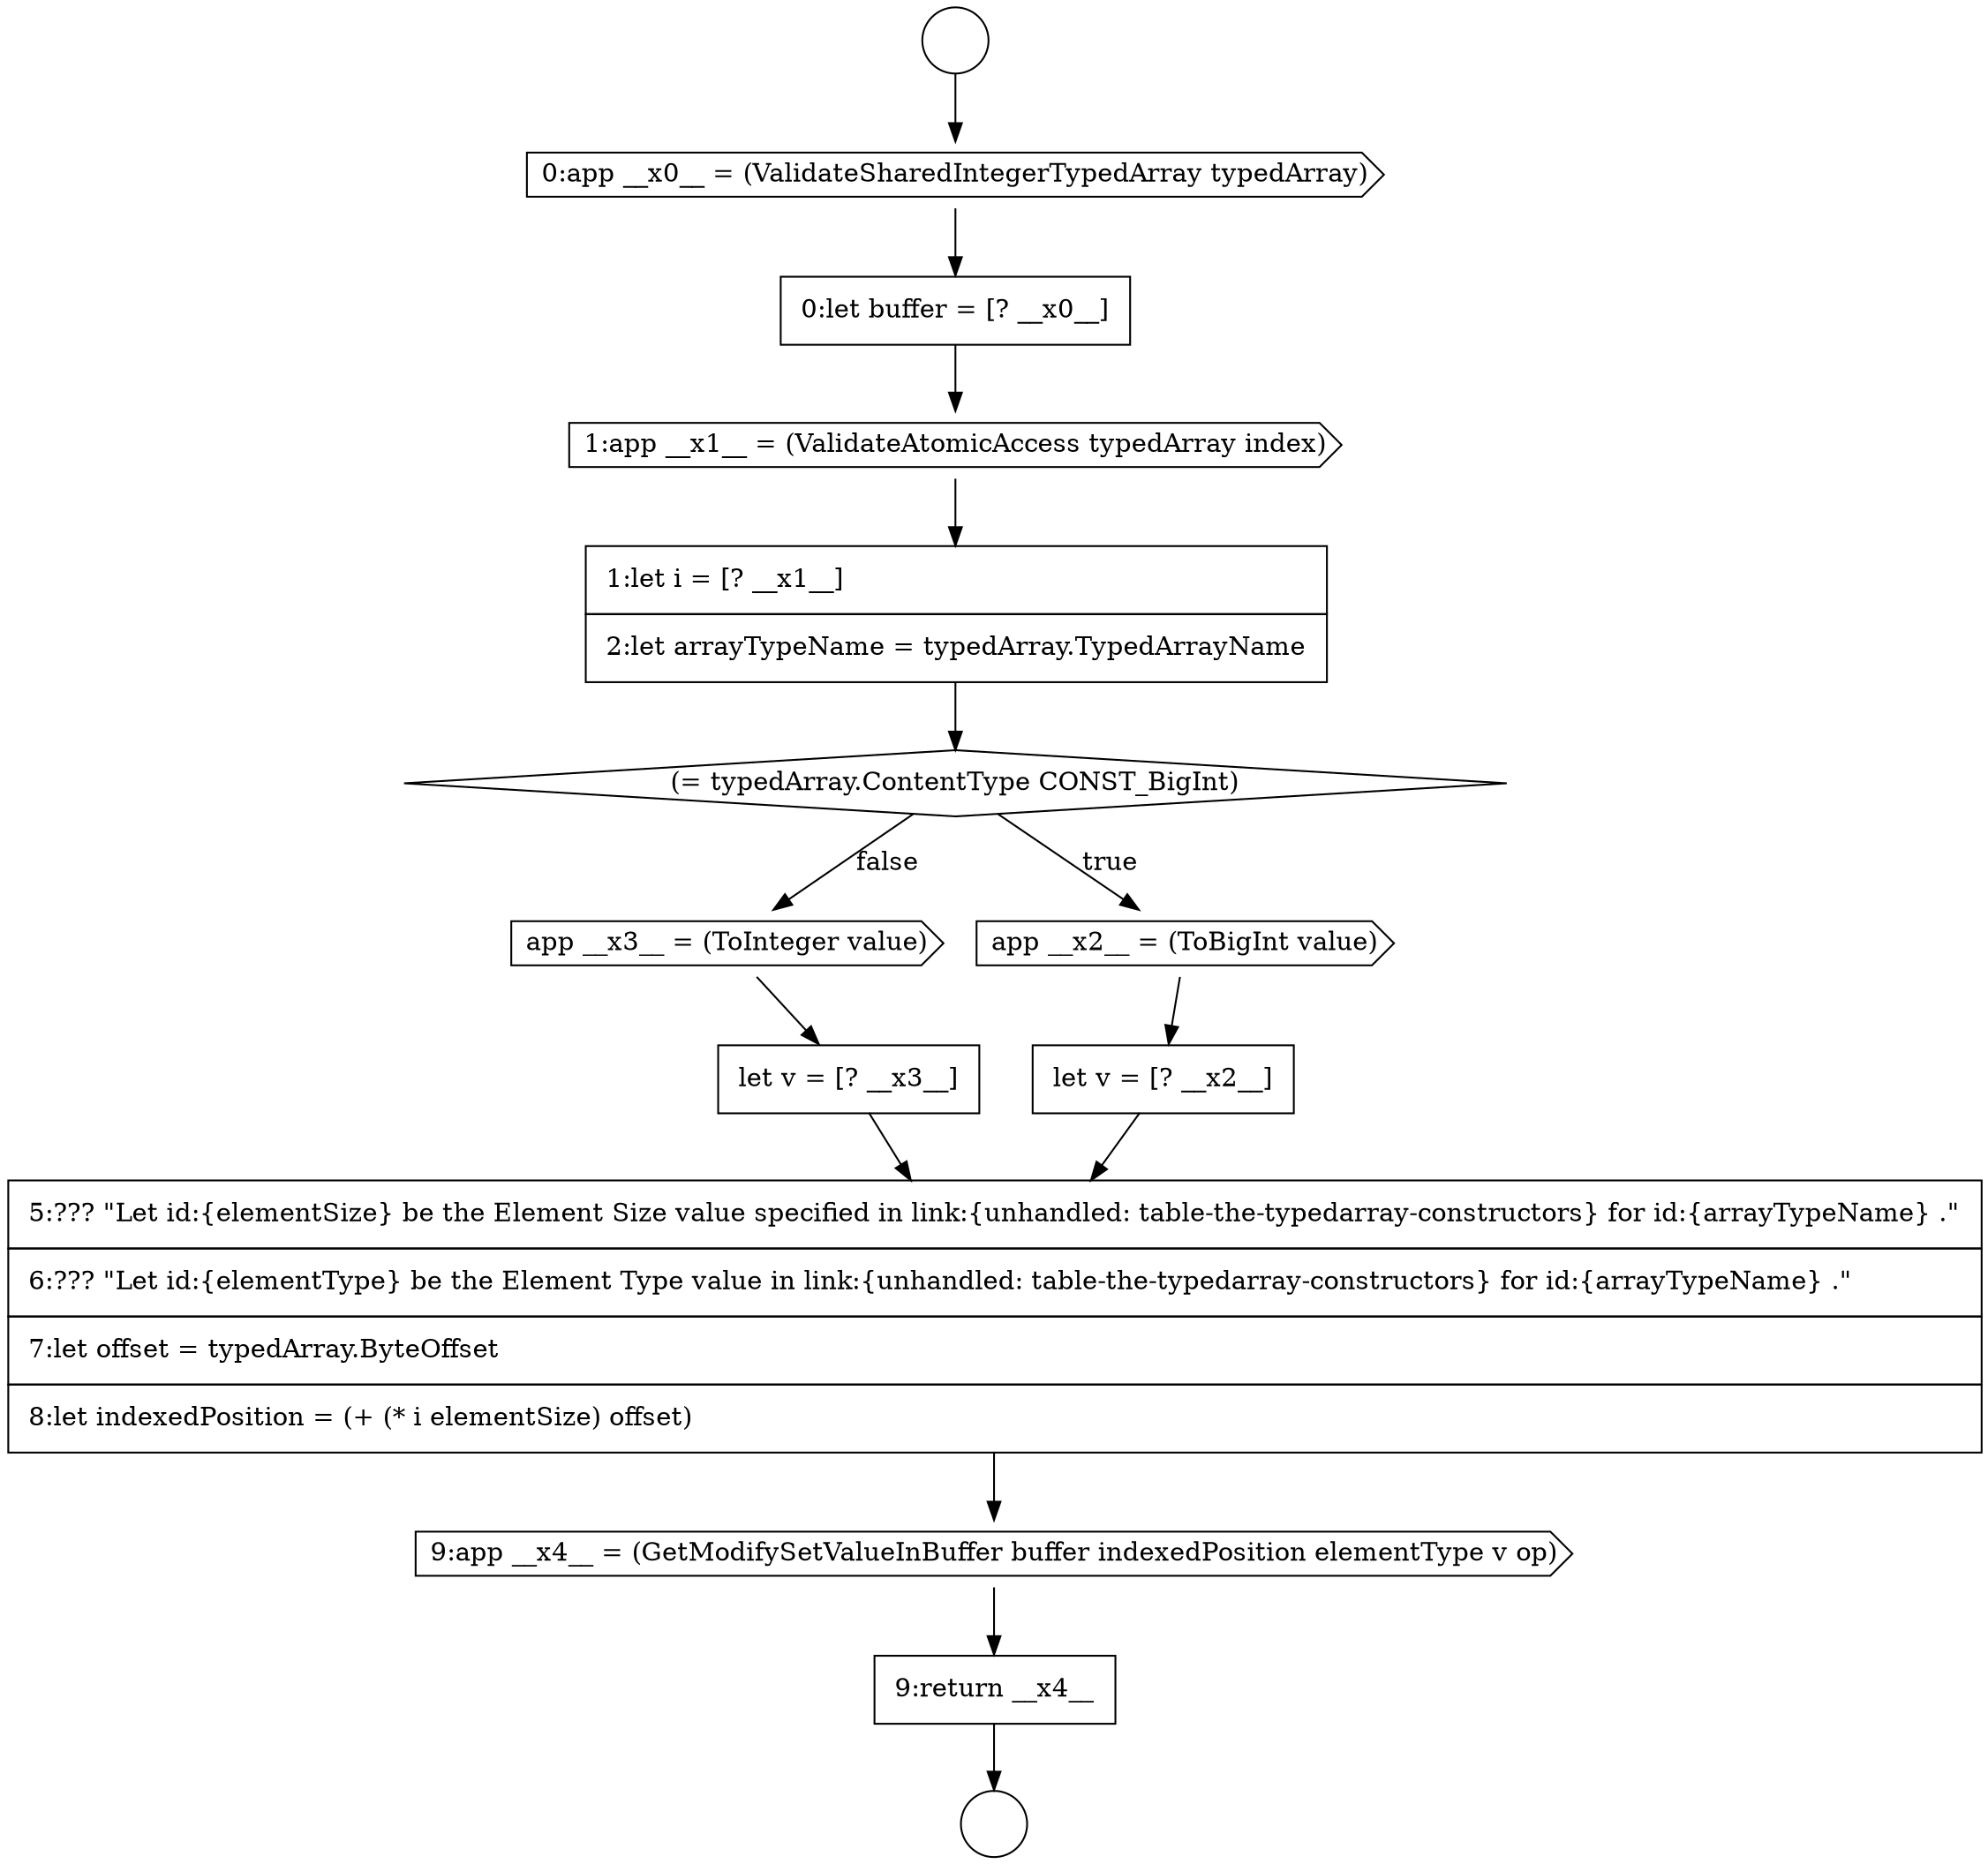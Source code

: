 digraph {
  node17734 [shape=none, margin=0, label=<<font color="black">
    <table border="0" cellborder="1" cellspacing="0" cellpadding="10">
      <tr><td align="left">0:let buffer = [? __x0__]</td></tr>
    </table>
  </font>> color="black" fillcolor="white" style=filled]
  node17739 [shape=none, margin=0, label=<<font color="black">
    <table border="0" cellborder="1" cellspacing="0" cellpadding="10">
      <tr><td align="left">let v = [? __x2__]</td></tr>
    </table>
  </font>> color="black" fillcolor="white" style=filled]
  node17731 [shape=circle label=" " color="black" fillcolor="white" style=filled]
  node17737 [shape=diamond, label=<<font color="black">(= typedArray.ContentType CONST_BigInt)</font>> color="black" fillcolor="white" style=filled]
  node17744 [shape=none, margin=0, label=<<font color="black">
    <table border="0" cellborder="1" cellspacing="0" cellpadding="10">
      <tr><td align="left">9:return __x4__</td></tr>
    </table>
  </font>> color="black" fillcolor="white" style=filled]
  node17736 [shape=none, margin=0, label=<<font color="black">
    <table border="0" cellborder="1" cellspacing="0" cellpadding="10">
      <tr><td align="left">1:let i = [? __x1__]</td></tr>
      <tr><td align="left">2:let arrayTypeName = typedArray.TypedArrayName</td></tr>
    </table>
  </font>> color="black" fillcolor="white" style=filled]
  node17732 [shape=circle label=" " color="black" fillcolor="white" style=filled]
  node17740 [shape=cds, label=<<font color="black">app __x3__ = (ToInteger value)</font>> color="black" fillcolor="white" style=filled]
  node17738 [shape=cds, label=<<font color="black">app __x2__ = (ToBigInt value)</font>> color="black" fillcolor="white" style=filled]
  node17741 [shape=none, margin=0, label=<<font color="black">
    <table border="0" cellborder="1" cellspacing="0" cellpadding="10">
      <tr><td align="left">let v = [? __x3__]</td></tr>
    </table>
  </font>> color="black" fillcolor="white" style=filled]
  node17742 [shape=none, margin=0, label=<<font color="black">
    <table border="0" cellborder="1" cellspacing="0" cellpadding="10">
      <tr><td align="left">5:??? &quot;Let id:{elementSize} be the Element Size value specified in link:{unhandled: table-the-typedarray-constructors} for id:{arrayTypeName} .&quot;</td></tr>
      <tr><td align="left">6:??? &quot;Let id:{elementType} be the Element Type value in link:{unhandled: table-the-typedarray-constructors} for id:{arrayTypeName} .&quot;</td></tr>
      <tr><td align="left">7:let offset = typedArray.ByteOffset</td></tr>
      <tr><td align="left">8:let indexedPosition = (+ (* i elementSize) offset)</td></tr>
    </table>
  </font>> color="black" fillcolor="white" style=filled]
  node17735 [shape=cds, label=<<font color="black">1:app __x1__ = (ValidateAtomicAccess typedArray index)</font>> color="black" fillcolor="white" style=filled]
  node17733 [shape=cds, label=<<font color="black">0:app __x0__ = (ValidateSharedIntegerTypedArray typedArray)</font>> color="black" fillcolor="white" style=filled]
  node17743 [shape=cds, label=<<font color="black">9:app __x4__ = (GetModifySetValueInBuffer buffer indexedPosition elementType v op)</font>> color="black" fillcolor="white" style=filled]
  node17735 -> node17736 [ color="black"]
  node17742 -> node17743 [ color="black"]
  node17737 -> node17738 [label=<<font color="black">true</font>> color="black"]
  node17737 -> node17740 [label=<<font color="black">false</font>> color="black"]
  node17740 -> node17741 [ color="black"]
  node17741 -> node17742 [ color="black"]
  node17743 -> node17744 [ color="black"]
  node17739 -> node17742 [ color="black"]
  node17733 -> node17734 [ color="black"]
  node17738 -> node17739 [ color="black"]
  node17736 -> node17737 [ color="black"]
  node17731 -> node17733 [ color="black"]
  node17744 -> node17732 [ color="black"]
  node17734 -> node17735 [ color="black"]
}
